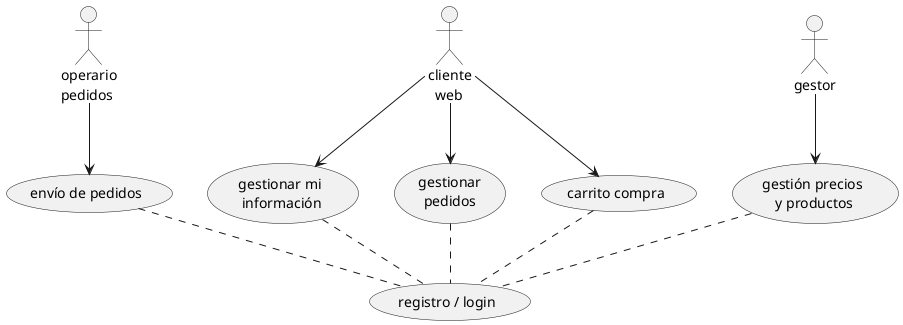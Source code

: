 @startuml Diagrama de casos de uso

usecase (gestión precios\n y productos) as Proc01
actor :gestor: as Gestor
Gestor --> Proc01

usecase (envío de pedidos) as Proc02
actor : operario \n pedidos : as Operario
Operario --> Proc02

usecase ( gestionar mi \n información) as Proc03
usecase (gestionar\n pedidos ) as Proc04
usecase (carrito compra) as Proc05
actor : cliente \n   web : as Cliente
Cliente --> Proc03
Cliente --> Proc04
Cliente --> Proc05

usecase ( registro / login ) as Proc06

Proc01 .. Proc06
Proc02 .. Proc06
Proc03 .. Proc06
Proc04 .. Proc06
Proc05 .. Proc06

@enduml